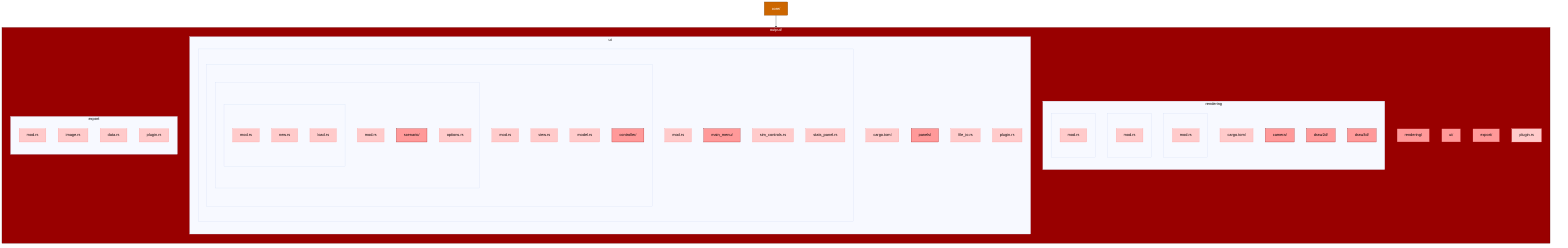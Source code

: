 %%{init: {"theme":"base", "flowchart": { "htmlLabels": false }}}%%
flowchart TB
    %% Output crate structure (rendering, UI, export)
    subgraph OUTPUT["output/"]
        direction TB
        rendering[rendering/]
        ui[ui/]
        export[export/]
        rendering_plugin_rs[plugin.rs]

        %% output/rendering/
        subgraph rendering_sg["rendering"]
            direction TB
            rend_cargo["cargo.toml"]
            camera["camera/"]
            draw2d["draw2d/"]
            draw3d["draw3d/"]

            subgraph camera_sg[" "]
                direction TB
                cam_mod[mod.rs]
            end

            subgraph draw2d_sg[" "]
                direction TB
                d2_mod[mod.rs]
            end

            subgraph draw3d_sg[" "]
                direction TB
                d3_mod[mod.rs]
            end
        end

        %% output/ui/
        subgraph ui_sg["ui"]
            direction TB
            ui_cargo["cargo.toml"]
            panels[panels/]
            file_io_rs[file_io.rs]
            ui_plugin_rs[plugin.rs]

            subgraph panels_sg[" "]
                direction TB
                panels_mod[mod.rs]
                main_menu[main_menu/]
                sim_controls_rs[sim_controls.rs]
                stats_panel_rs[stats_panel.rs]

                subgraph main_menu_sg[" "]
                    direction TB
                    mm_mod[mod.rs]
                    view_rs[view.rs]
                    model_rs[model.rs]
                    controller[controller/]

                    subgraph controller_sg[" "]
                        direction TB
                        ctrl_mod[mod.rs]
                        scenario[scenario/]
                        options_rs[options.rs]

                        subgraph scenario_sg[" "]
                            direction TB
                            scenario_mod[mod.rs]
                            new_rs[new.rs]
                            load_rs[load.rs]
                        end
                    end
                end
            end
        end

        %% output/export/
        subgraph export_sg["export"]
            direction TB
            exp_mod[mod.rs]
            image_rs[image.rs]
            data_rs[data.rs]
            exp_plugin_rs[plugin.rs]
        end
    end

    %% External crate reference
    CORE["core/"]

    %% Crate interaction arrow
    CORE --> OUTPUT

    %% Style definitions
    classDef c_out_root   fill:#990000,stroke:#4d0000,color:#ffffff
    classDef c_out_child  fill:#FF9999,stroke:#990000,color:#000000
    classDef c_out_leaf   fill:#FFCACA,stroke:#FF9999,color:#000000
    classDef c_core_root  fill:#CC6600,stroke:#663300,color:#ffffff

    class OUTPUT c_out_root
    class rendering,ui,export c_out_child
    class rendering_plugin_rs c_out_leaf

    class camera,draw2d,draw3d c_out_child
    class rend_cargo c_out_leaf
    class cam_mod,d2_mod,d3_mod c_out_leaf

    class ui_cargo,file_io_rs,ui_plugin_rs c_out_leaf
    class panels c_out_child
    class panels_mod,sim_controls_rs,stats_panel_rs c_out_leaf
    class main_menu c_out_child
    class mm_mod,view_rs,model_rs c_out_leaf
    class controller c_out_child
    class ctrl_mod,options_rs c_out_leaf
    class scenario c_out_child
    class scenario_mod,new_rs,load_rs c_out_leaf

    class exp_mod,image_rs,data_rs,exp_plugin_rs c_out_leaf

    class CORE c_core_root

    %% Clickable link to Core crate diagram
    click CORE "core.mmd" "View Core crate diagram"